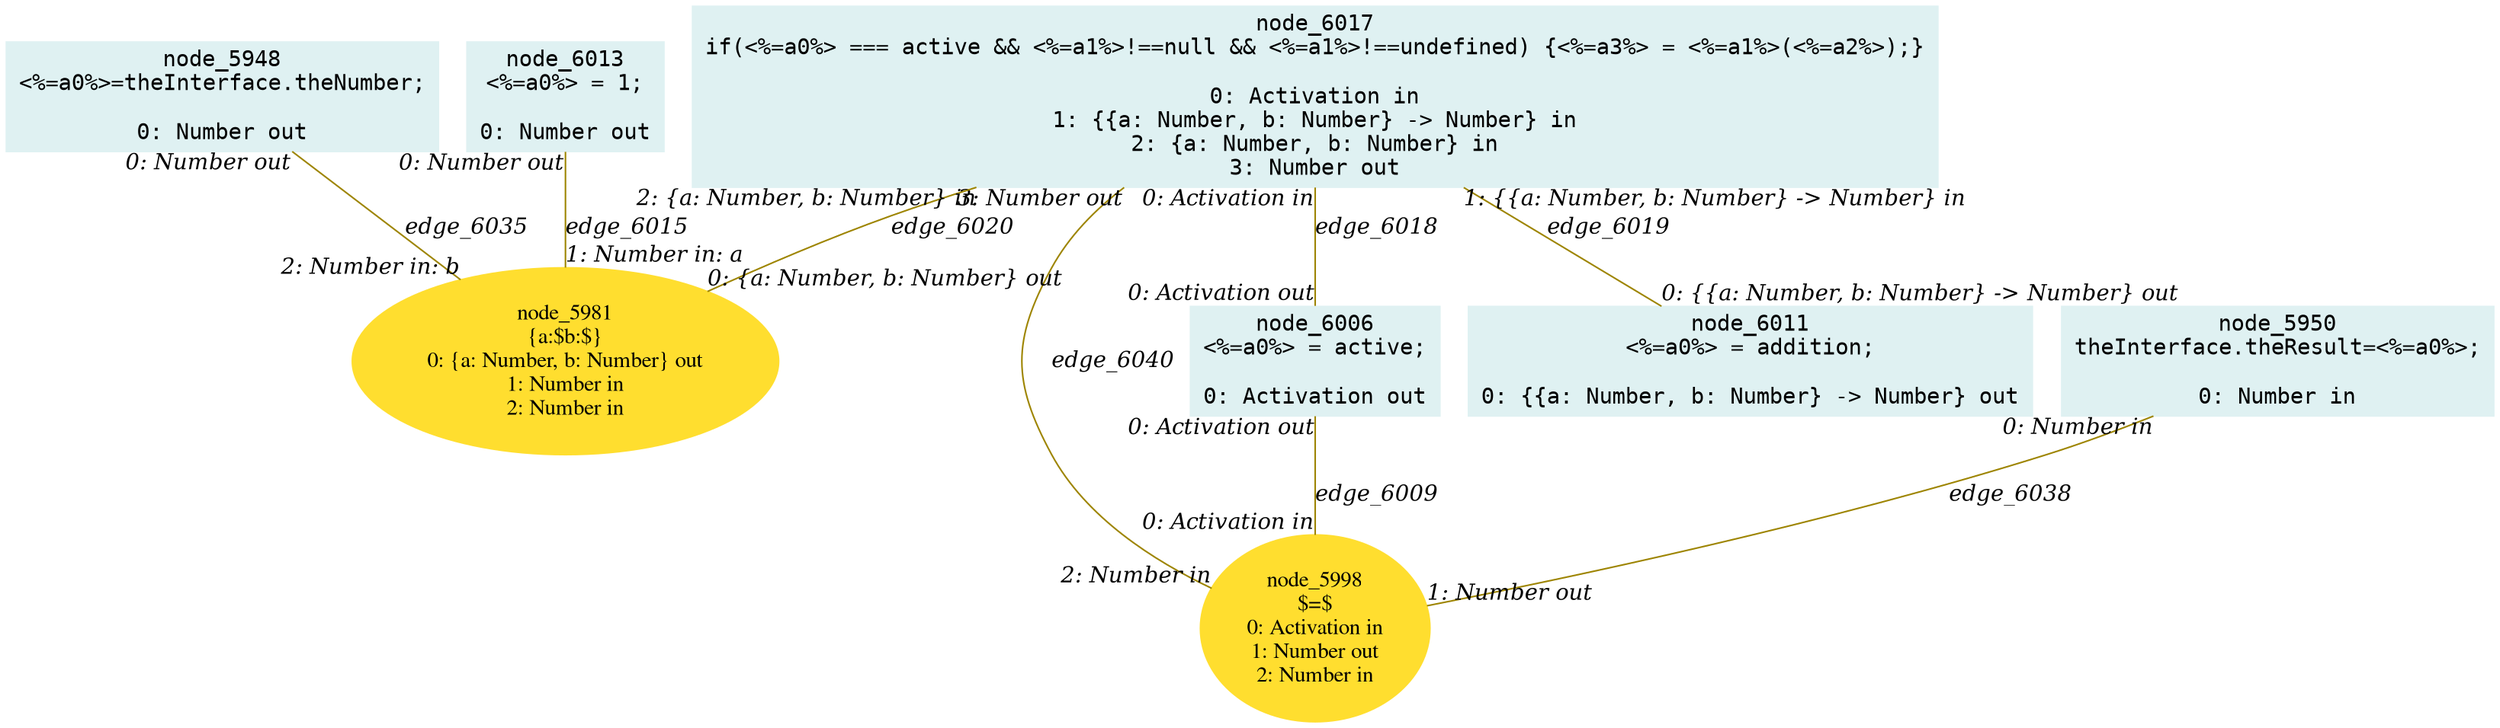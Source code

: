digraph g{node_5948 [shape="box", style="filled", color="#dff1f2", fontname="Courier", label="node_5948
<%=a0%>=theInterface.theNumber;

0: Number out" ]
node_5950 [shape="box", style="filled", color="#dff1f2", fontname="Courier", label="node_5950
theInterface.theResult=<%=a0%>;

0: Number in" ]
node_5981 [shape="ellipse", style="filled", color="#ffde2f", fontname="Times", label="node_5981
{a:$b:$}
0: {a: Number, b: Number} out
1: Number in
2: Number in" ]
node_5998 [shape="ellipse", style="filled", color="#ffde2f", fontname="Times", label="node_5998
$=$
0: Activation in
1: Number out
2: Number in" ]
node_6006 [shape="box", style="filled", color="#dff1f2", fontname="Courier", label="node_6006
<%=a0%> = active;

0: Activation out" ]
node_6011 [shape="box", style="filled", color="#dff1f2", fontname="Courier", label="node_6011
<%=a0%> = addition;

0: {{a: Number, b: Number} -> Number} out" ]
node_6013 [shape="box", style="filled", color="#dff1f2", fontname="Courier", label="node_6013
<%=a0%> = 1;

0: Number out" ]
node_6017 [shape="box", style="filled", color="#dff1f2", fontname="Courier", label="node_6017
if(<%=a0%> === active && <%=a1%>!==null && <%=a1%>!==undefined) {<%=a3%> = <%=a1%>(<%=a2%>);}

0: Activation in
1: {{a: Number, b: Number} -> Number} in
2: {a: Number, b: Number} in
3: Number out" ]
node_6006 -> node_5998 [dir=none, arrowHead=none, fontname="Times-Italic", arrowsize=1, color="#9d8400", label="edge_6009",  headlabel="0: Activation in", taillabel="0: Activation out" ]
node_6013 -> node_5981 [dir=none, arrowHead=none, fontname="Times-Italic", arrowsize=1, color="#9d8400", label="edge_6015",  headlabel="1: Number in: a", taillabel="0: Number out" ]
node_6017 -> node_6006 [dir=none, arrowHead=none, fontname="Times-Italic", arrowsize=1, color="#9d8400", label="edge_6018",  headlabel="0: Activation out", taillabel="0: Activation in" ]
node_6017 -> node_6011 [dir=none, arrowHead=none, fontname="Times-Italic", arrowsize=1, color="#9d8400", label="edge_6019",  headlabel="0: {{a: Number, b: Number} -> Number} out", taillabel="1: {{a: Number, b: Number} -> Number} in" ]
node_6017 -> node_5981 [dir=none, arrowHead=none, fontname="Times-Italic", arrowsize=1, color="#9d8400", label="edge_6020",  headlabel="0: {a: Number, b: Number} out", taillabel="2: {a: Number, b: Number} in" ]
node_5948 -> node_5981 [dir=none, arrowHead=none, fontname="Times-Italic", arrowsize=1, color="#9d8400", label="edge_6035",  headlabel="2: Number in: b", taillabel="0: Number out" ]
node_5950 -> node_5998 [dir=none, arrowHead=none, fontname="Times-Italic", arrowsize=1, color="#9d8400", label="edge_6038",  headlabel="1: Number out", taillabel="0: Number in" ]
node_5998 -> node_6017 [dir=none, arrowHead=none, fontname="Times-Italic", arrowsize=1, color="#9d8400", label="edge_6040",  headlabel="3: Number out", taillabel="2: Number in" ]
}